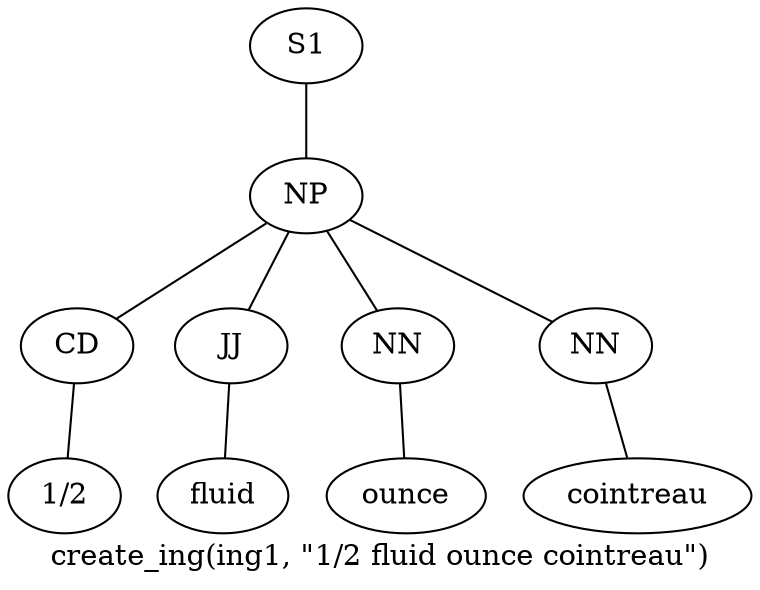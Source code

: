 graph SyntaxGraph {
	label = "create_ing(ing1, \"1/2 fluid ounce cointreau\")";
	Node0 [label="S1"];
	Node1 [label="NP"];
	Node2 [label="CD"];
	Node3 [label="1/2"];
	Node4 [label="JJ"];
	Node5 [label="fluid"];
	Node6 [label="NN"];
	Node7 [label="ounce"];
	Node8 [label="NN"];
	Node9 [label="cointreau"];

	Node0 -- Node1;
	Node1 -- Node2;
	Node1 -- Node4;
	Node1 -- Node6;
	Node1 -- Node8;
	Node2 -- Node3;
	Node4 -- Node5;
	Node6 -- Node7;
	Node8 -- Node9;
}